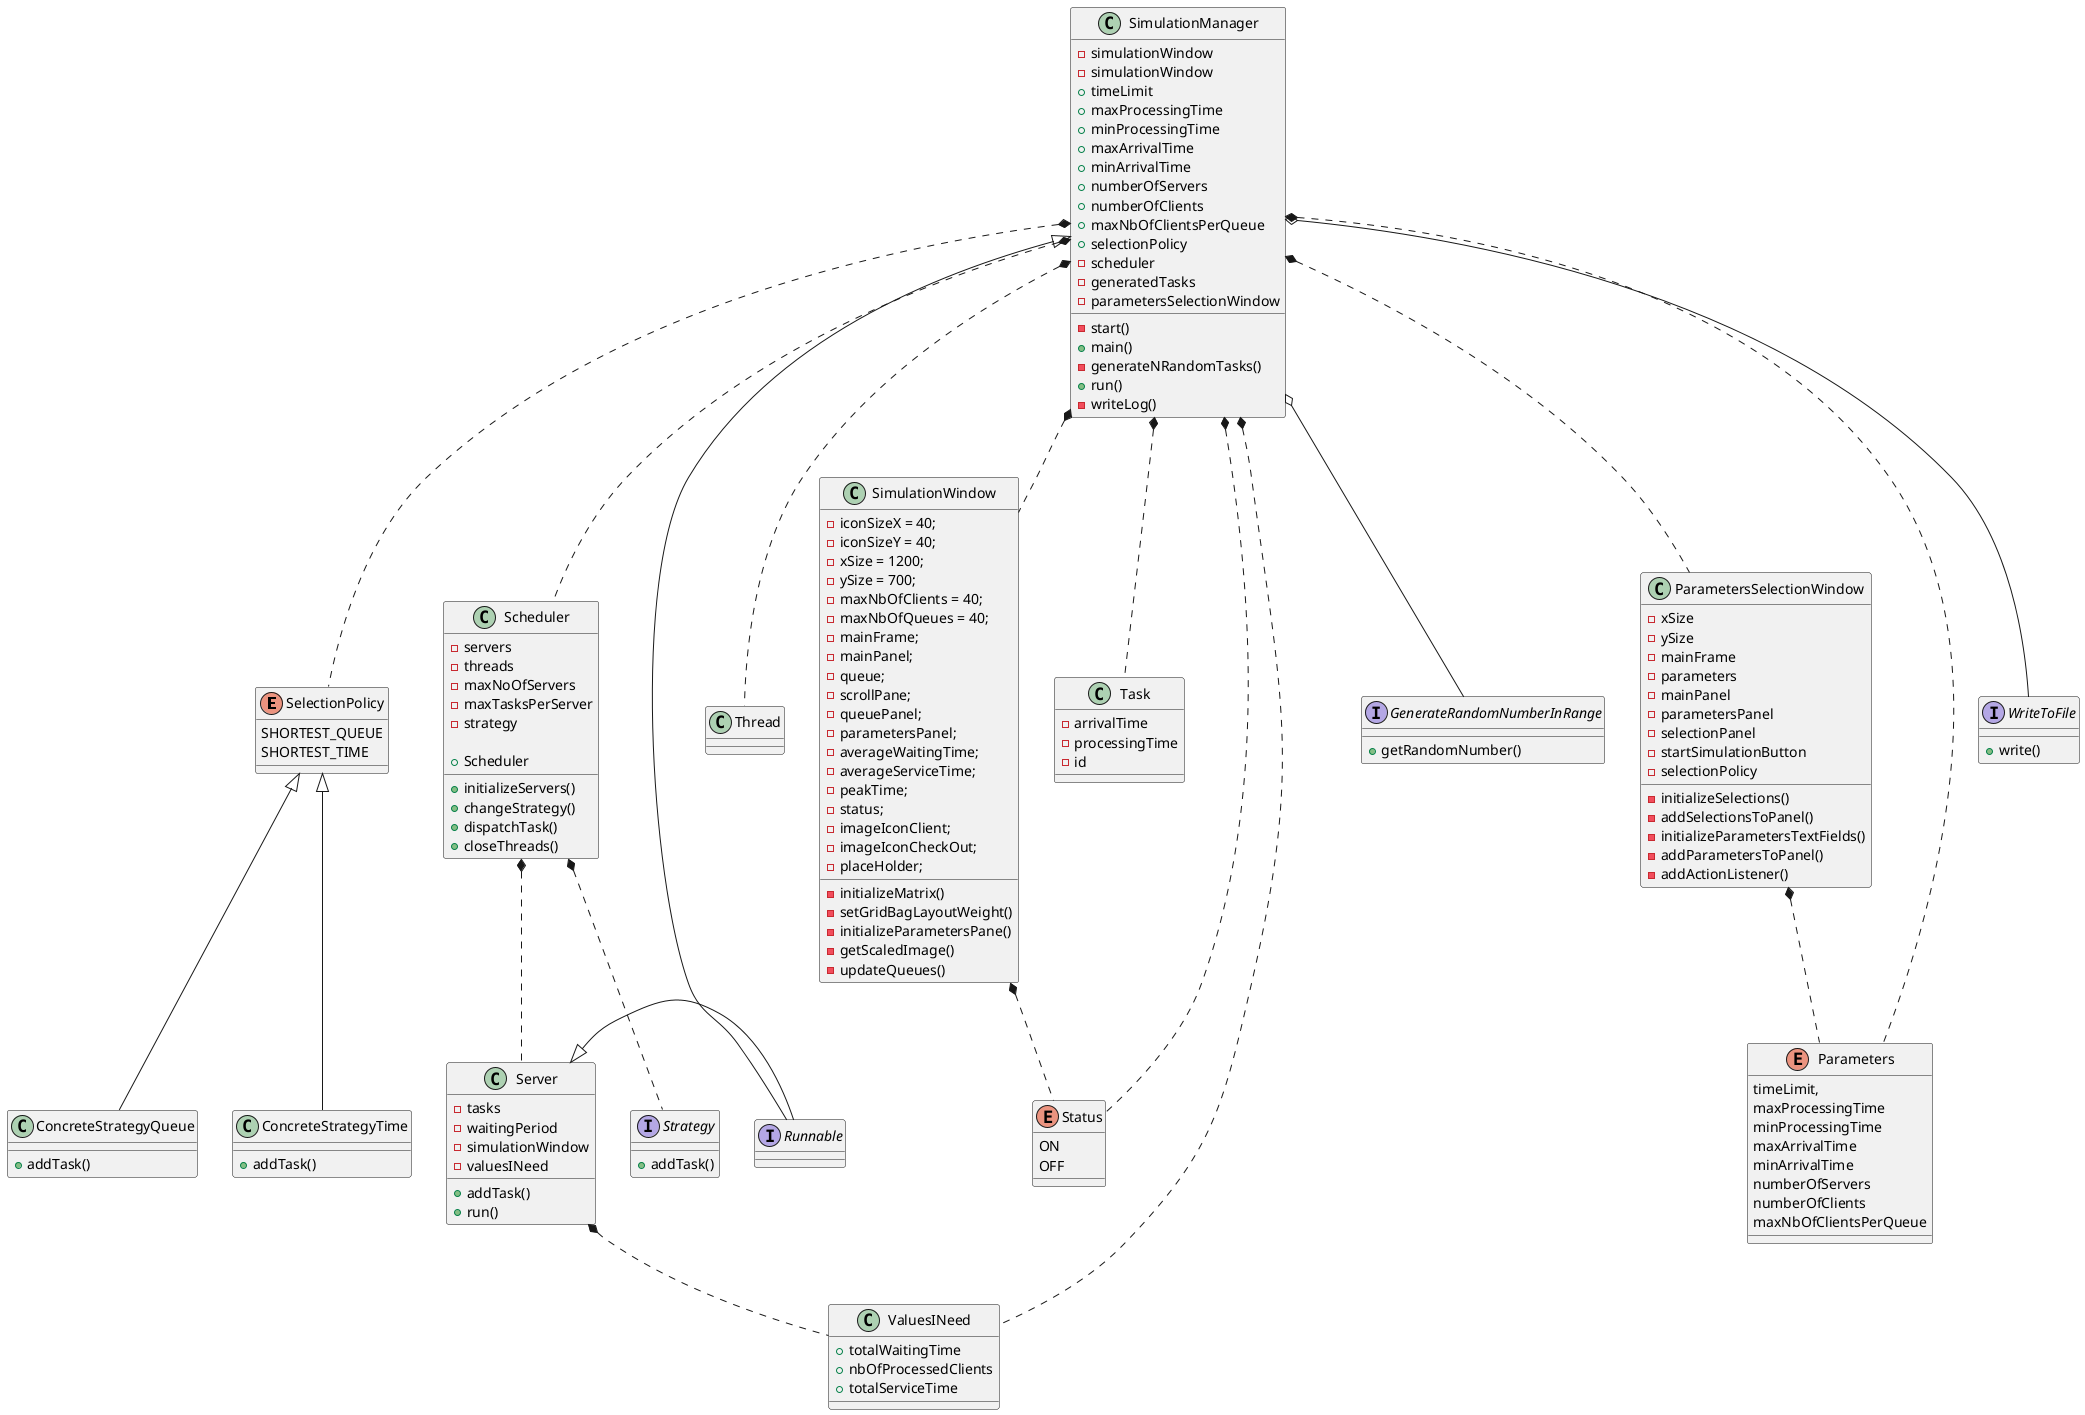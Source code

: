 @startuml

enum SelectionPolicy
{
 SHORTEST_QUEUE
 SHORTEST_TIME
}

interface Strategy
{
+addTask()
}

class ConcreteStrategyQueue
{
+addTask()
}

SelectionPolicy<|--ConcreteStrategyQueue
SelectionPolicy<|--ConcreteStrategyTime

class ConcreteStrategyTime
{
+addTask()
}

class Scheduler
{
-servers
-threads
-maxNoOfServers
-maxTasksPerServer
-strategy

+Scheduler
+initializeServers()
+changeStrategy()
+dispatchTask()
+closeThreads()
}

class Server
{
-tasks
-waitingPeriod
-simulationWindow
-valuesINeed
+addTask()
+run()
}


Interface Runnable
{
}
Scheduler *.. Server
Scheduler *.. Strategy
Server <|- Runnable


class SimulationManager
{
-simulationWindow
-simulationWindow
+timeLimit
+maxProcessingTime
+minProcessingTime
+maxArrivalTime
+minArrivalTime
+numberOfServers
+numberOfClients
+maxNbOfClientsPerQueue
+selectionPolicy
-scheduler
-generatedTasks
-parametersSelectionWindow
-start()
+main()
-generateNRandomTasks()
+run()
-writeLog()

}

class Thread
{
}

SimulationManager <|-- Runnable
SimulationManager *.. SimulationWindow
SimulationManager *.. Thread
SimulationManager *.. SelectionPolicy
SimulationManager *.. Scheduler
SimulationManager *.. Task
SimulationManager *.. ParametersSelectionWindow

class SimulationWindow
{

-iconSizeX = 40;
-iconSizeY = 40;
-xSize = 1200;
-ySize = 700;
-maxNbOfClients = 40;
-maxNbOfQueues = 40;
-mainFrame;
-mainPanel;
-queue;
-scrollPane;
-queuePanel;
-parametersPanel;
-averageWaitingTime;
-averageServiceTime;
-peakTime;
-status;
-imageIconClient;
-imageIconCheckOut;
-placeHolder;

-initializeMatrix()
-setGridBagLayoutWeight()
-initializeParametersPane()
-getScaledImage()
-updateQueues()
}

class Task
{
-arrivalTime
-processingTime
-id
}

class ParametersSelectionWindow
{
-xSize
-ySize
-mainFrame
-parameters
-mainPanel
-parametersPanel
-selectionPanel
-startSimulationButton
-selectionPolicy

-initializeSelections()
-addSelectionsToPanel()
-initializeParametersTextFields()
-addParametersToPanel()
-addActionListener()

}

class ValuesINeed
{
+totalWaitingTime
+nbOfProcessedClients
+totalServiceTime
}

interface GenerateRandomNumberInRange
{
+getRandomNumber()
}

enum Parameters
{
timeLimit,
    maxProcessingTime
    minProcessingTime
    maxArrivalTime
    minArrivalTime
    numberOfServers
    numberOfClients
    maxNbOfClientsPerQueue
}

enum Status
{
 ON
 OFF
}

Server *.. ValuesINeed
SimulationManager *.. ValuesINeed
SimulationManager o-- WriteToFile
SimulationManager o-- GenerateRandomNumberInRange
SimulationManager *.. Parameters
ParametersSelectionWindow *.. Parameters
SimulationManager *.. Status
SimulationWindow *.. Status
Interface WriteToFile
{
+write()
}
@enduml